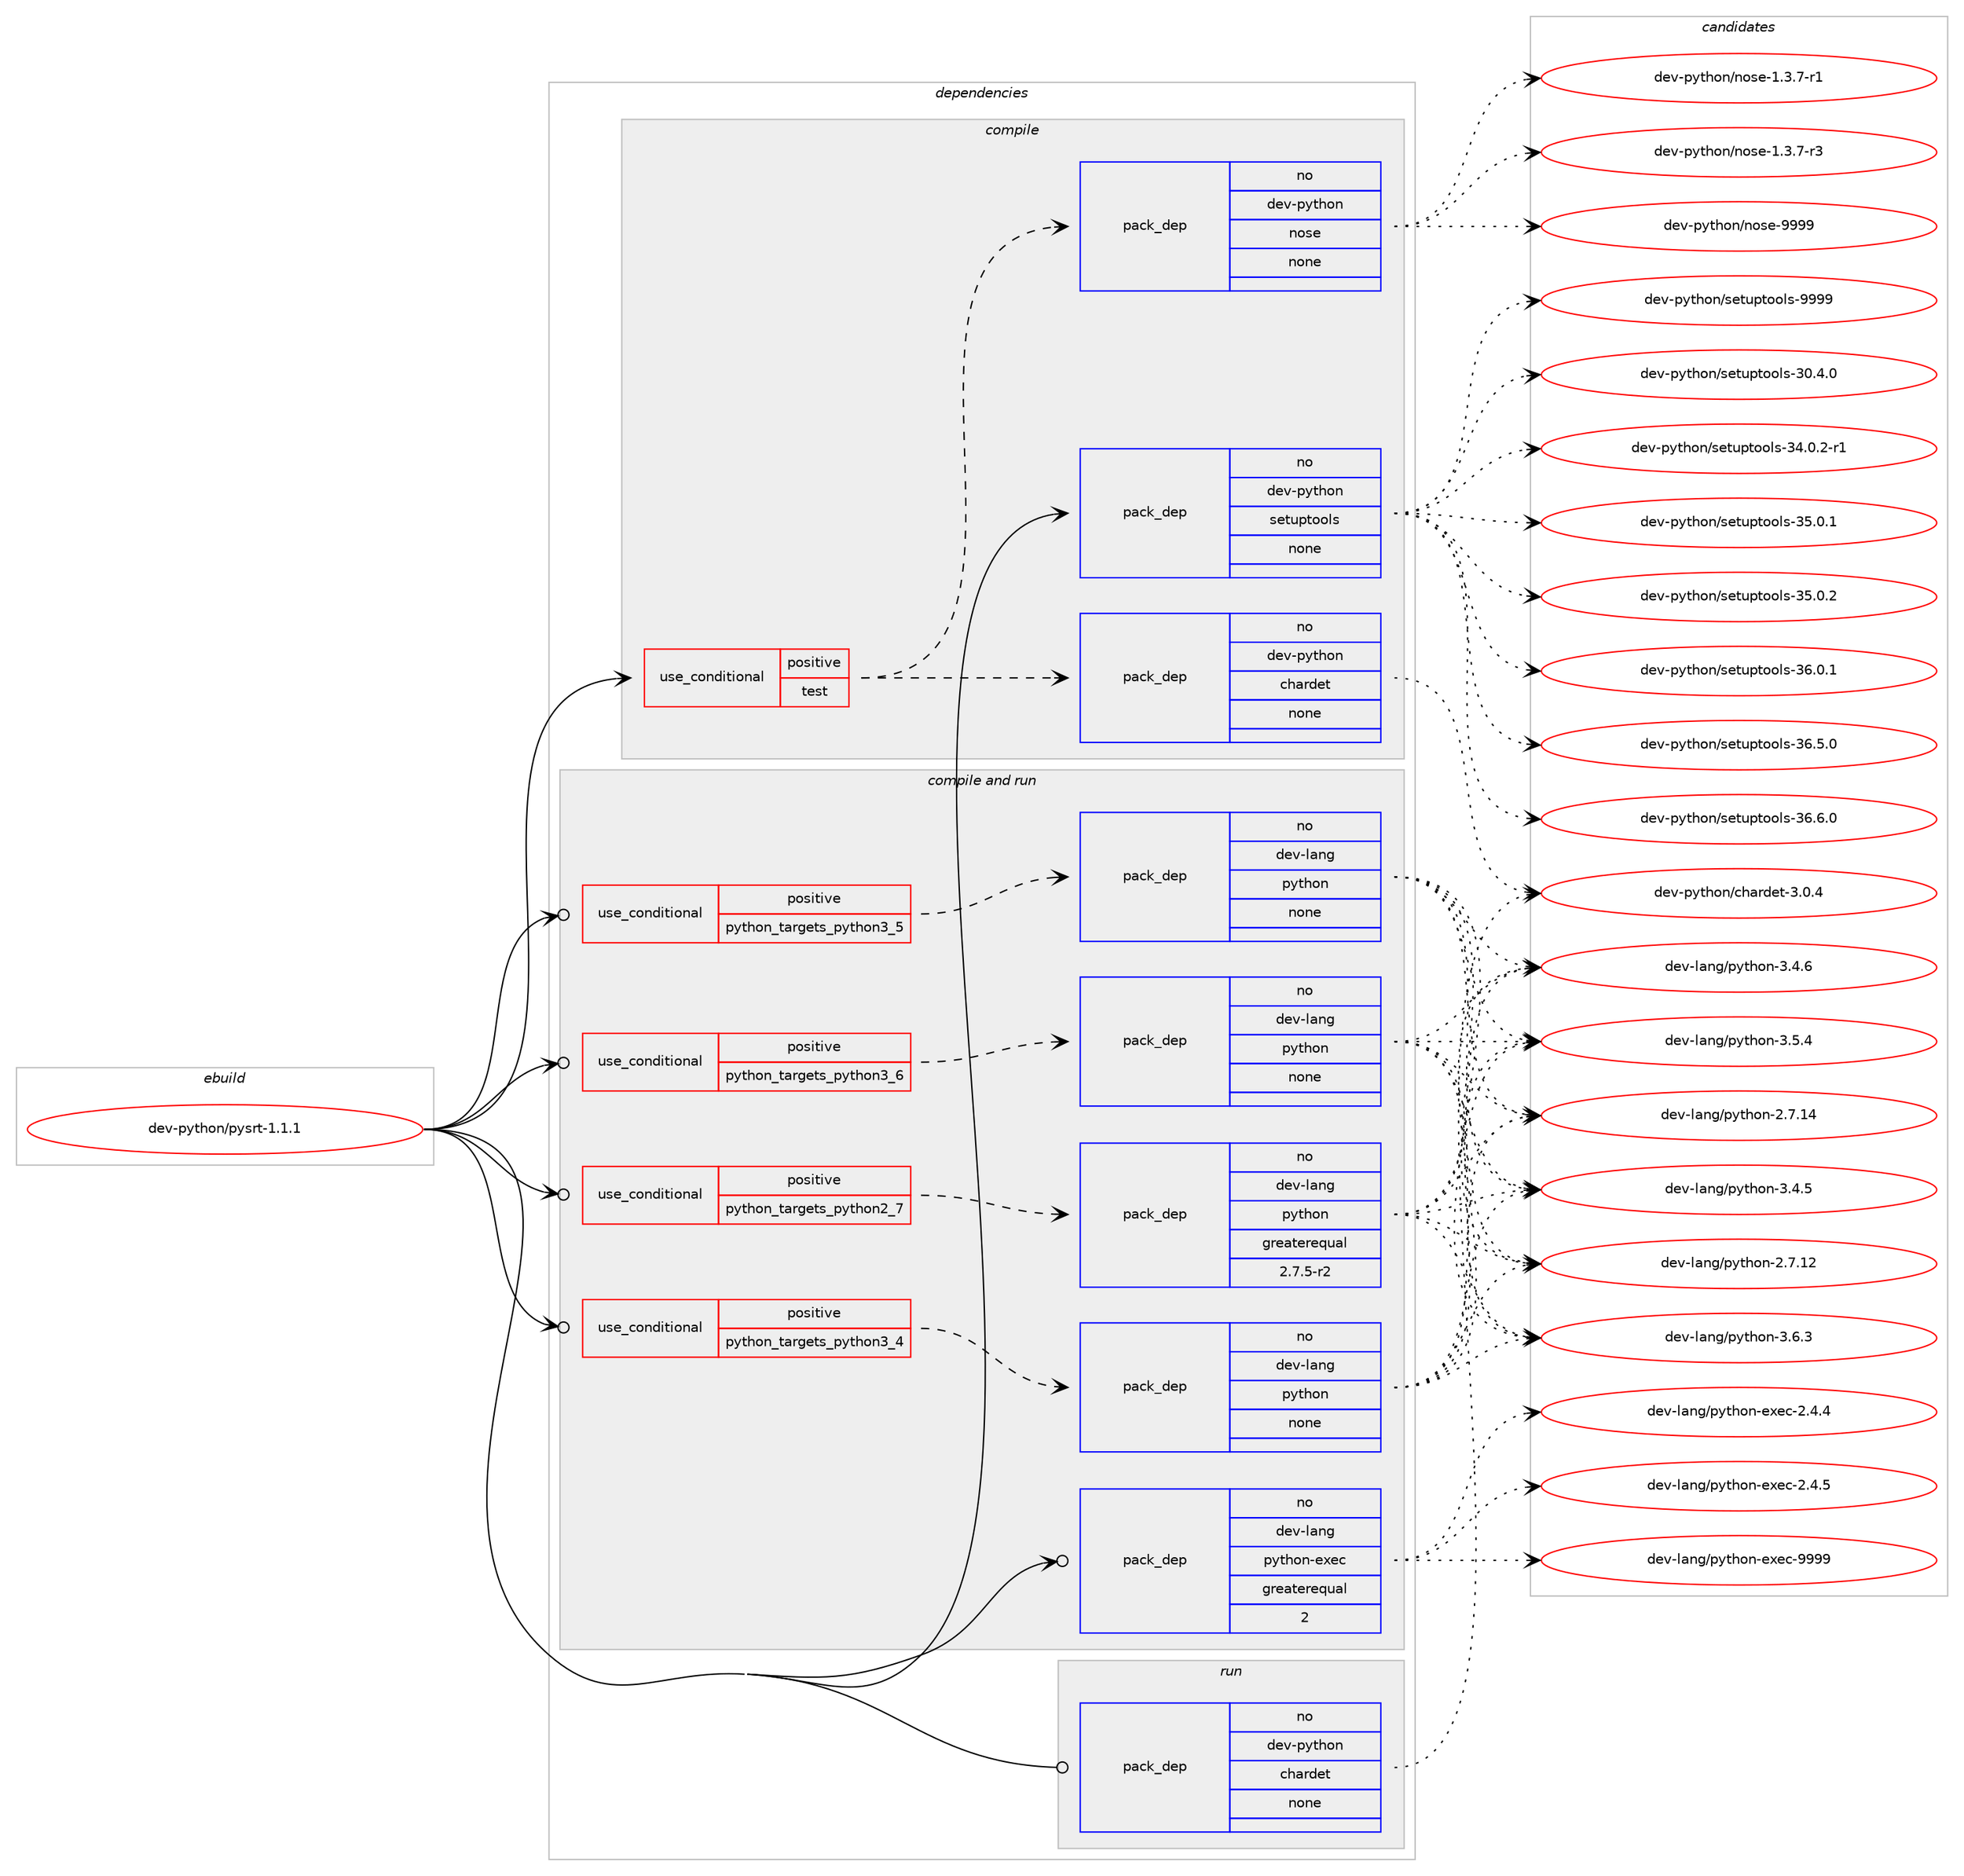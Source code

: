 digraph prolog {

# *************
# Graph options
# *************

newrank=true;
concentrate=true;
compound=true;
graph [rankdir=LR,fontname=Helvetica,fontsize=10,ranksep=1.5];#, ranksep=2.5, nodesep=0.2];
edge  [arrowhead=vee];
node  [fontname=Helvetica,fontsize=10];

# **********
# The ebuild
# **********

subgraph cluster_leftcol {
color=gray;
rank=same;
label=<<i>ebuild</i>>;
id [label="dev-python/pysrt-1.1.1", color=red, width=4, href="../dev-python/pysrt-1.1.1.svg"];
}

# ****************
# The dependencies
# ****************

subgraph cluster_midcol {
color=gray;
label=<<i>dependencies</i>>;
subgraph cluster_compile {
fillcolor="#eeeeee";
style=filled;
label=<<i>compile</i>>;
subgraph cond39411 {
dependency179381 [label=<<TABLE BORDER="0" CELLBORDER="1" CELLSPACING="0" CELLPADDING="4"><TR><TD ROWSPAN="3" CELLPADDING="10">use_conditional</TD></TR><TR><TD>positive</TD></TR><TR><TD>test</TD></TR></TABLE>>, shape=none, color=red];
subgraph pack136035 {
dependency179382 [label=<<TABLE BORDER="0" CELLBORDER="1" CELLSPACING="0" CELLPADDING="4" WIDTH="220"><TR><TD ROWSPAN="6" CELLPADDING="30">pack_dep</TD></TR><TR><TD WIDTH="110">no</TD></TR><TR><TD>dev-python</TD></TR><TR><TD>nose</TD></TR><TR><TD>none</TD></TR><TR><TD></TD></TR></TABLE>>, shape=none, color=blue];
}
dependency179381:e -> dependency179382:w [weight=20,style="dashed",arrowhead="vee"];
subgraph pack136036 {
dependency179383 [label=<<TABLE BORDER="0" CELLBORDER="1" CELLSPACING="0" CELLPADDING="4" WIDTH="220"><TR><TD ROWSPAN="6" CELLPADDING="30">pack_dep</TD></TR><TR><TD WIDTH="110">no</TD></TR><TR><TD>dev-python</TD></TR><TR><TD>chardet</TD></TR><TR><TD>none</TD></TR><TR><TD></TD></TR></TABLE>>, shape=none, color=blue];
}
dependency179381:e -> dependency179383:w [weight=20,style="dashed",arrowhead="vee"];
}
id:e -> dependency179381:w [weight=20,style="solid",arrowhead="vee"];
subgraph pack136037 {
dependency179384 [label=<<TABLE BORDER="0" CELLBORDER="1" CELLSPACING="0" CELLPADDING="4" WIDTH="220"><TR><TD ROWSPAN="6" CELLPADDING="30">pack_dep</TD></TR><TR><TD WIDTH="110">no</TD></TR><TR><TD>dev-python</TD></TR><TR><TD>setuptools</TD></TR><TR><TD>none</TD></TR><TR><TD></TD></TR></TABLE>>, shape=none, color=blue];
}
id:e -> dependency179384:w [weight=20,style="solid",arrowhead="vee"];
}
subgraph cluster_compileandrun {
fillcolor="#eeeeee";
style=filled;
label=<<i>compile and run</i>>;
subgraph cond39412 {
dependency179385 [label=<<TABLE BORDER="0" CELLBORDER="1" CELLSPACING="0" CELLPADDING="4"><TR><TD ROWSPAN="3" CELLPADDING="10">use_conditional</TD></TR><TR><TD>positive</TD></TR><TR><TD>python_targets_python2_7</TD></TR></TABLE>>, shape=none, color=red];
subgraph pack136038 {
dependency179386 [label=<<TABLE BORDER="0" CELLBORDER="1" CELLSPACING="0" CELLPADDING="4" WIDTH="220"><TR><TD ROWSPAN="6" CELLPADDING="30">pack_dep</TD></TR><TR><TD WIDTH="110">no</TD></TR><TR><TD>dev-lang</TD></TR><TR><TD>python</TD></TR><TR><TD>greaterequal</TD></TR><TR><TD>2.7.5-r2</TD></TR></TABLE>>, shape=none, color=blue];
}
dependency179385:e -> dependency179386:w [weight=20,style="dashed",arrowhead="vee"];
}
id:e -> dependency179385:w [weight=20,style="solid",arrowhead="odotvee"];
subgraph cond39413 {
dependency179387 [label=<<TABLE BORDER="0" CELLBORDER="1" CELLSPACING="0" CELLPADDING="4"><TR><TD ROWSPAN="3" CELLPADDING="10">use_conditional</TD></TR><TR><TD>positive</TD></TR><TR><TD>python_targets_python3_4</TD></TR></TABLE>>, shape=none, color=red];
subgraph pack136039 {
dependency179388 [label=<<TABLE BORDER="0" CELLBORDER="1" CELLSPACING="0" CELLPADDING="4" WIDTH="220"><TR><TD ROWSPAN="6" CELLPADDING="30">pack_dep</TD></TR><TR><TD WIDTH="110">no</TD></TR><TR><TD>dev-lang</TD></TR><TR><TD>python</TD></TR><TR><TD>none</TD></TR><TR><TD></TD></TR></TABLE>>, shape=none, color=blue];
}
dependency179387:e -> dependency179388:w [weight=20,style="dashed",arrowhead="vee"];
}
id:e -> dependency179387:w [weight=20,style="solid",arrowhead="odotvee"];
subgraph cond39414 {
dependency179389 [label=<<TABLE BORDER="0" CELLBORDER="1" CELLSPACING="0" CELLPADDING="4"><TR><TD ROWSPAN="3" CELLPADDING="10">use_conditional</TD></TR><TR><TD>positive</TD></TR><TR><TD>python_targets_python3_5</TD></TR></TABLE>>, shape=none, color=red];
subgraph pack136040 {
dependency179390 [label=<<TABLE BORDER="0" CELLBORDER="1" CELLSPACING="0" CELLPADDING="4" WIDTH="220"><TR><TD ROWSPAN="6" CELLPADDING="30">pack_dep</TD></TR><TR><TD WIDTH="110">no</TD></TR><TR><TD>dev-lang</TD></TR><TR><TD>python</TD></TR><TR><TD>none</TD></TR><TR><TD></TD></TR></TABLE>>, shape=none, color=blue];
}
dependency179389:e -> dependency179390:w [weight=20,style="dashed",arrowhead="vee"];
}
id:e -> dependency179389:w [weight=20,style="solid",arrowhead="odotvee"];
subgraph cond39415 {
dependency179391 [label=<<TABLE BORDER="0" CELLBORDER="1" CELLSPACING="0" CELLPADDING="4"><TR><TD ROWSPAN="3" CELLPADDING="10">use_conditional</TD></TR><TR><TD>positive</TD></TR><TR><TD>python_targets_python3_6</TD></TR></TABLE>>, shape=none, color=red];
subgraph pack136041 {
dependency179392 [label=<<TABLE BORDER="0" CELLBORDER="1" CELLSPACING="0" CELLPADDING="4" WIDTH="220"><TR><TD ROWSPAN="6" CELLPADDING="30">pack_dep</TD></TR><TR><TD WIDTH="110">no</TD></TR><TR><TD>dev-lang</TD></TR><TR><TD>python</TD></TR><TR><TD>none</TD></TR><TR><TD></TD></TR></TABLE>>, shape=none, color=blue];
}
dependency179391:e -> dependency179392:w [weight=20,style="dashed",arrowhead="vee"];
}
id:e -> dependency179391:w [weight=20,style="solid",arrowhead="odotvee"];
subgraph pack136042 {
dependency179393 [label=<<TABLE BORDER="0" CELLBORDER="1" CELLSPACING="0" CELLPADDING="4" WIDTH="220"><TR><TD ROWSPAN="6" CELLPADDING="30">pack_dep</TD></TR><TR><TD WIDTH="110">no</TD></TR><TR><TD>dev-lang</TD></TR><TR><TD>python-exec</TD></TR><TR><TD>greaterequal</TD></TR><TR><TD>2</TD></TR></TABLE>>, shape=none, color=blue];
}
id:e -> dependency179393:w [weight=20,style="solid",arrowhead="odotvee"];
}
subgraph cluster_run {
fillcolor="#eeeeee";
style=filled;
label=<<i>run</i>>;
subgraph pack136043 {
dependency179394 [label=<<TABLE BORDER="0" CELLBORDER="1" CELLSPACING="0" CELLPADDING="4" WIDTH="220"><TR><TD ROWSPAN="6" CELLPADDING="30">pack_dep</TD></TR><TR><TD WIDTH="110">no</TD></TR><TR><TD>dev-python</TD></TR><TR><TD>chardet</TD></TR><TR><TD>none</TD></TR><TR><TD></TD></TR></TABLE>>, shape=none, color=blue];
}
id:e -> dependency179394:w [weight=20,style="solid",arrowhead="odot"];
}
}

# **************
# The candidates
# **************

subgraph cluster_choices {
rank=same;
color=gray;
label=<<i>candidates</i>>;

subgraph choice136035 {
color=black;
nodesep=1;
choice10010111845112121116104111110471101111151014549465146554511449 [label="dev-python/nose-1.3.7-r1", color=red, width=4,href="../dev-python/nose-1.3.7-r1.svg"];
choice10010111845112121116104111110471101111151014549465146554511451 [label="dev-python/nose-1.3.7-r3", color=red, width=4,href="../dev-python/nose-1.3.7-r3.svg"];
choice10010111845112121116104111110471101111151014557575757 [label="dev-python/nose-9999", color=red, width=4,href="../dev-python/nose-9999.svg"];
dependency179382:e -> choice10010111845112121116104111110471101111151014549465146554511449:w [style=dotted,weight="100"];
dependency179382:e -> choice10010111845112121116104111110471101111151014549465146554511451:w [style=dotted,weight="100"];
dependency179382:e -> choice10010111845112121116104111110471101111151014557575757:w [style=dotted,weight="100"];
}
subgraph choice136036 {
color=black;
nodesep=1;
choice10010111845112121116104111110479910497114100101116455146484652 [label="dev-python/chardet-3.0.4", color=red, width=4,href="../dev-python/chardet-3.0.4.svg"];
dependency179383:e -> choice10010111845112121116104111110479910497114100101116455146484652:w [style=dotted,weight="100"];
}
subgraph choice136037 {
color=black;
nodesep=1;
choice100101118451121211161041111104711510111611711211611111110811545514846524648 [label="dev-python/setuptools-30.4.0", color=red, width=4,href="../dev-python/setuptools-30.4.0.svg"];
choice1001011184511212111610411111047115101116117112116111111108115455152464846504511449 [label="dev-python/setuptools-34.0.2-r1", color=red, width=4,href="../dev-python/setuptools-34.0.2-r1.svg"];
choice100101118451121211161041111104711510111611711211611111110811545515346484649 [label="dev-python/setuptools-35.0.1", color=red, width=4,href="../dev-python/setuptools-35.0.1.svg"];
choice100101118451121211161041111104711510111611711211611111110811545515346484650 [label="dev-python/setuptools-35.0.2", color=red, width=4,href="../dev-python/setuptools-35.0.2.svg"];
choice100101118451121211161041111104711510111611711211611111110811545515446484649 [label="dev-python/setuptools-36.0.1", color=red, width=4,href="../dev-python/setuptools-36.0.1.svg"];
choice100101118451121211161041111104711510111611711211611111110811545515446534648 [label="dev-python/setuptools-36.5.0", color=red, width=4,href="../dev-python/setuptools-36.5.0.svg"];
choice100101118451121211161041111104711510111611711211611111110811545515446544648 [label="dev-python/setuptools-36.6.0", color=red, width=4,href="../dev-python/setuptools-36.6.0.svg"];
choice10010111845112121116104111110471151011161171121161111111081154557575757 [label="dev-python/setuptools-9999", color=red, width=4,href="../dev-python/setuptools-9999.svg"];
dependency179384:e -> choice100101118451121211161041111104711510111611711211611111110811545514846524648:w [style=dotted,weight="100"];
dependency179384:e -> choice1001011184511212111610411111047115101116117112116111111108115455152464846504511449:w [style=dotted,weight="100"];
dependency179384:e -> choice100101118451121211161041111104711510111611711211611111110811545515346484649:w [style=dotted,weight="100"];
dependency179384:e -> choice100101118451121211161041111104711510111611711211611111110811545515346484650:w [style=dotted,weight="100"];
dependency179384:e -> choice100101118451121211161041111104711510111611711211611111110811545515446484649:w [style=dotted,weight="100"];
dependency179384:e -> choice100101118451121211161041111104711510111611711211611111110811545515446534648:w [style=dotted,weight="100"];
dependency179384:e -> choice100101118451121211161041111104711510111611711211611111110811545515446544648:w [style=dotted,weight="100"];
dependency179384:e -> choice10010111845112121116104111110471151011161171121161111111081154557575757:w [style=dotted,weight="100"];
}
subgraph choice136038 {
color=black;
nodesep=1;
choice10010111845108971101034711212111610411111045504655464950 [label="dev-lang/python-2.7.12", color=red, width=4,href="../dev-lang/python-2.7.12.svg"];
choice10010111845108971101034711212111610411111045504655464952 [label="dev-lang/python-2.7.14", color=red, width=4,href="../dev-lang/python-2.7.14.svg"];
choice100101118451089711010347112121116104111110455146524653 [label="dev-lang/python-3.4.5", color=red, width=4,href="../dev-lang/python-3.4.5.svg"];
choice100101118451089711010347112121116104111110455146524654 [label="dev-lang/python-3.4.6", color=red, width=4,href="../dev-lang/python-3.4.6.svg"];
choice100101118451089711010347112121116104111110455146534652 [label="dev-lang/python-3.5.4", color=red, width=4,href="../dev-lang/python-3.5.4.svg"];
choice100101118451089711010347112121116104111110455146544651 [label="dev-lang/python-3.6.3", color=red, width=4,href="../dev-lang/python-3.6.3.svg"];
dependency179386:e -> choice10010111845108971101034711212111610411111045504655464950:w [style=dotted,weight="100"];
dependency179386:e -> choice10010111845108971101034711212111610411111045504655464952:w [style=dotted,weight="100"];
dependency179386:e -> choice100101118451089711010347112121116104111110455146524653:w [style=dotted,weight="100"];
dependency179386:e -> choice100101118451089711010347112121116104111110455146524654:w [style=dotted,weight="100"];
dependency179386:e -> choice100101118451089711010347112121116104111110455146534652:w [style=dotted,weight="100"];
dependency179386:e -> choice100101118451089711010347112121116104111110455146544651:w [style=dotted,weight="100"];
}
subgraph choice136039 {
color=black;
nodesep=1;
choice10010111845108971101034711212111610411111045504655464950 [label="dev-lang/python-2.7.12", color=red, width=4,href="../dev-lang/python-2.7.12.svg"];
choice10010111845108971101034711212111610411111045504655464952 [label="dev-lang/python-2.7.14", color=red, width=4,href="../dev-lang/python-2.7.14.svg"];
choice100101118451089711010347112121116104111110455146524653 [label="dev-lang/python-3.4.5", color=red, width=4,href="../dev-lang/python-3.4.5.svg"];
choice100101118451089711010347112121116104111110455146524654 [label="dev-lang/python-3.4.6", color=red, width=4,href="../dev-lang/python-3.4.6.svg"];
choice100101118451089711010347112121116104111110455146534652 [label="dev-lang/python-3.5.4", color=red, width=4,href="../dev-lang/python-3.5.4.svg"];
choice100101118451089711010347112121116104111110455146544651 [label="dev-lang/python-3.6.3", color=red, width=4,href="../dev-lang/python-3.6.3.svg"];
dependency179388:e -> choice10010111845108971101034711212111610411111045504655464950:w [style=dotted,weight="100"];
dependency179388:e -> choice10010111845108971101034711212111610411111045504655464952:w [style=dotted,weight="100"];
dependency179388:e -> choice100101118451089711010347112121116104111110455146524653:w [style=dotted,weight="100"];
dependency179388:e -> choice100101118451089711010347112121116104111110455146524654:w [style=dotted,weight="100"];
dependency179388:e -> choice100101118451089711010347112121116104111110455146534652:w [style=dotted,weight="100"];
dependency179388:e -> choice100101118451089711010347112121116104111110455146544651:w [style=dotted,weight="100"];
}
subgraph choice136040 {
color=black;
nodesep=1;
choice10010111845108971101034711212111610411111045504655464950 [label="dev-lang/python-2.7.12", color=red, width=4,href="../dev-lang/python-2.7.12.svg"];
choice10010111845108971101034711212111610411111045504655464952 [label="dev-lang/python-2.7.14", color=red, width=4,href="../dev-lang/python-2.7.14.svg"];
choice100101118451089711010347112121116104111110455146524653 [label="dev-lang/python-3.4.5", color=red, width=4,href="../dev-lang/python-3.4.5.svg"];
choice100101118451089711010347112121116104111110455146524654 [label="dev-lang/python-3.4.6", color=red, width=4,href="../dev-lang/python-3.4.6.svg"];
choice100101118451089711010347112121116104111110455146534652 [label="dev-lang/python-3.5.4", color=red, width=4,href="../dev-lang/python-3.5.4.svg"];
choice100101118451089711010347112121116104111110455146544651 [label="dev-lang/python-3.6.3", color=red, width=4,href="../dev-lang/python-3.6.3.svg"];
dependency179390:e -> choice10010111845108971101034711212111610411111045504655464950:w [style=dotted,weight="100"];
dependency179390:e -> choice10010111845108971101034711212111610411111045504655464952:w [style=dotted,weight="100"];
dependency179390:e -> choice100101118451089711010347112121116104111110455146524653:w [style=dotted,weight="100"];
dependency179390:e -> choice100101118451089711010347112121116104111110455146524654:w [style=dotted,weight="100"];
dependency179390:e -> choice100101118451089711010347112121116104111110455146534652:w [style=dotted,weight="100"];
dependency179390:e -> choice100101118451089711010347112121116104111110455146544651:w [style=dotted,weight="100"];
}
subgraph choice136041 {
color=black;
nodesep=1;
choice10010111845108971101034711212111610411111045504655464950 [label="dev-lang/python-2.7.12", color=red, width=4,href="../dev-lang/python-2.7.12.svg"];
choice10010111845108971101034711212111610411111045504655464952 [label="dev-lang/python-2.7.14", color=red, width=4,href="../dev-lang/python-2.7.14.svg"];
choice100101118451089711010347112121116104111110455146524653 [label="dev-lang/python-3.4.5", color=red, width=4,href="../dev-lang/python-3.4.5.svg"];
choice100101118451089711010347112121116104111110455146524654 [label="dev-lang/python-3.4.6", color=red, width=4,href="../dev-lang/python-3.4.6.svg"];
choice100101118451089711010347112121116104111110455146534652 [label="dev-lang/python-3.5.4", color=red, width=4,href="../dev-lang/python-3.5.4.svg"];
choice100101118451089711010347112121116104111110455146544651 [label="dev-lang/python-3.6.3", color=red, width=4,href="../dev-lang/python-3.6.3.svg"];
dependency179392:e -> choice10010111845108971101034711212111610411111045504655464950:w [style=dotted,weight="100"];
dependency179392:e -> choice10010111845108971101034711212111610411111045504655464952:w [style=dotted,weight="100"];
dependency179392:e -> choice100101118451089711010347112121116104111110455146524653:w [style=dotted,weight="100"];
dependency179392:e -> choice100101118451089711010347112121116104111110455146524654:w [style=dotted,weight="100"];
dependency179392:e -> choice100101118451089711010347112121116104111110455146534652:w [style=dotted,weight="100"];
dependency179392:e -> choice100101118451089711010347112121116104111110455146544651:w [style=dotted,weight="100"];
}
subgraph choice136042 {
color=black;
nodesep=1;
choice1001011184510897110103471121211161041111104510112010199455046524652 [label="dev-lang/python-exec-2.4.4", color=red, width=4,href="../dev-lang/python-exec-2.4.4.svg"];
choice1001011184510897110103471121211161041111104510112010199455046524653 [label="dev-lang/python-exec-2.4.5", color=red, width=4,href="../dev-lang/python-exec-2.4.5.svg"];
choice10010111845108971101034711212111610411111045101120101994557575757 [label="dev-lang/python-exec-9999", color=red, width=4,href="../dev-lang/python-exec-9999.svg"];
dependency179393:e -> choice1001011184510897110103471121211161041111104510112010199455046524652:w [style=dotted,weight="100"];
dependency179393:e -> choice1001011184510897110103471121211161041111104510112010199455046524653:w [style=dotted,weight="100"];
dependency179393:e -> choice10010111845108971101034711212111610411111045101120101994557575757:w [style=dotted,weight="100"];
}
subgraph choice136043 {
color=black;
nodesep=1;
choice10010111845112121116104111110479910497114100101116455146484652 [label="dev-python/chardet-3.0.4", color=red, width=4,href="../dev-python/chardet-3.0.4.svg"];
dependency179394:e -> choice10010111845112121116104111110479910497114100101116455146484652:w [style=dotted,weight="100"];
}
}

}
